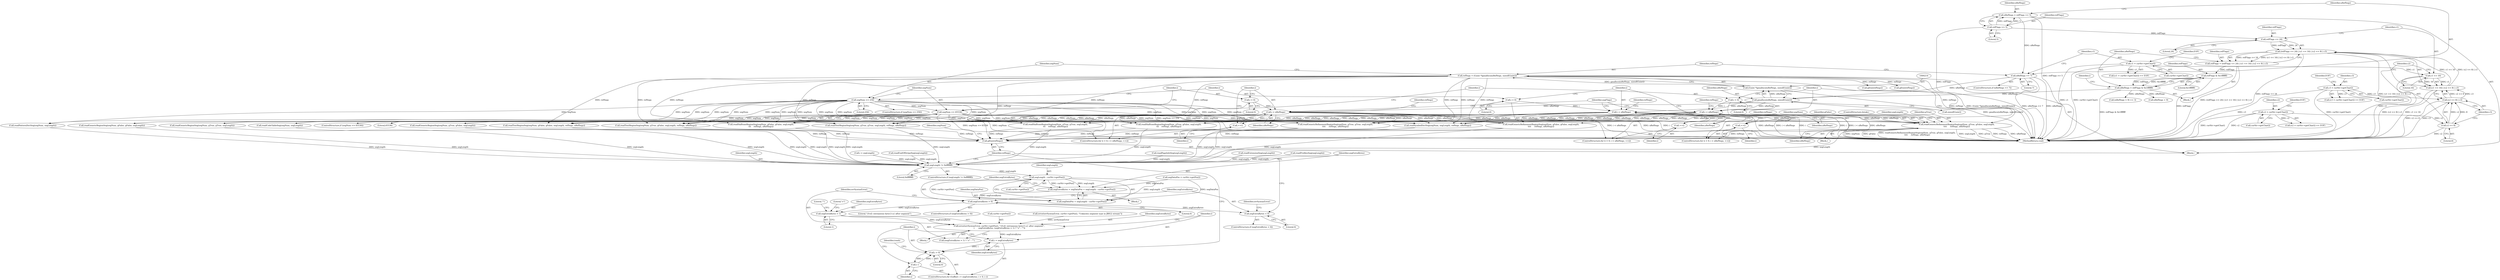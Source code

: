 digraph "0_poppler_58e04a08afee39370283c494ee2e4e392fd3b684@API" {
"1000449" [label="(Call,readGenericRefinementRegionSeg(segNum, gTrue, gFalse, segLength,\n\t\t\t\t     refSegs, nRefSegs))"];
"1000220" [label="(Call,segNum <= 256)"];
"1000245" [label="(Call,segNum <= 65536)"];
"1000211" [label="(Call,refSegs = (Guint *)gmallocn(nRefSegs, sizeof(Guint)))"];
"1000213" [label="(Call,(Guint *)gmallocn(nRefSegs, sizeof(Guint)))"];
"1000215" [label="(Call,gmallocn(nRefSegs, sizeof(Guint)))"];
"1000145" [label="(Call,nRefSegs == 7)"];
"1000139" [label="(Call,nRefSegs = refFlags >> 5)"];
"1000141" [label="(Call,refFlags >> 5)"];
"1000184" [label="(Call,nRefSegs = refFlags & 0x1fffffff)"];
"1000186" [label="(Call,refFlags & 0x1fffffff)"];
"1000169" [label="(Call,refFlags = (refFlags << 24) | (c1 << 16) | (c2 << 8) | c3)"];
"1000171" [label="(Call,(refFlags << 24) | (c1 << 16) | (c2 << 8) | c3)"];
"1000172" [label="(Call,refFlags << 24)"];
"1000175" [label="(Call,(c1 << 16) | (c2 << 8) | c3)"];
"1000176" [label="(Call,c1 << 16)"];
"1000152" [label="(Call,c1 = curStr->getChar())"];
"1000179" [label="(Call,(c2 << 8) | c3)"];
"1000180" [label="(Call,c2 << 8)"];
"1000158" [label="(Call,c2 = curStr->getChar())"];
"1000163" [label="(Call,c3 = curStr->getChar())"];
"1000253" [label="(Call,i < nRefSegs)"];
"1000250" [label="(Call,i = 0)"];
"1000256" [label="(Call,++i)"];
"1000274" [label="(Call,i < nRefSegs)"];
"1000277" [label="(Call,++i)"];
"1000271" [label="(Call,i = 0)"];
"1000228" [label="(Call,i < nRefSegs)"];
"1000225" [label="(Call,i = 0)"];
"1000231" [label="(Call,++i)"];
"1000512" [label="(Call,segLength != 0xffffffff)"];
"1000521" [label="(Call,segLength - curStr->getPos())"];
"1000517" [label="(Call,segExtraBytes = segDataPos + segLength - curStr->getPos())"];
"1000525" [label="(Call,segExtraBytes > 0)"];
"1000535" [label="(Call,segExtraBytes > 1)"];
"1000529" [label="(Call,error(errSyntaxError, curStr->getPos(), \"{0:d} extraneous byte{1:s} after segment\",\n \t      segExtraBytes, (segExtraBytes > 1) ? \"s\" : \"\"))"];
"1000543" [label="(Call,i = segExtraBytes)"];
"1000546" [label="(Call,i > 0)"];
"1000549" [label="(Call,i--)"];
"1000557" [label="(Call,segExtraBytes < 0)"];
"1000519" [label="(Call,segDataPos + segLength - curStr->getPos())"];
"1000565" [label="(Call,gfree(refSegs))"];
"1000249" [label="(ControlStructure,for (i = 0; i < nRefSegs; ++i))"];
"1000519" [label="(Call,segDataPos + segLength - curStr->getPos())"];
"1000453" [label="(Identifier,segLength)"];
"1000274" [label="(Call,i < nRefSegs)"];
"1000401" [label="(Call,readHalftoneRegionSeg(segNum, gTrue, gFalse, segLength,\n\t\t\t    refSegs, nRefSegs))"];
"1000515" [label="(Block,)"];
"1000547" [label="(Identifier,i)"];
"1000533" [label="(Identifier,segExtraBytes)"];
"1000180" [label="(Call,c2 << 8)"];
"1000449" [label="(Call,readGenericRefinementRegionSeg(segNum, gTrue, gFalse, segLength,\n\t\t\t\t     refSegs, nRefSegs))"];
"1000475" [label="(Call,readProfilesSeg(segLength))"];
"1000451" [label="(Identifier,gTrue)"];
"1000526" [label="(Identifier,segExtraBytes)"];
"1000514" [label="(Literal,0xffffffff)"];
"1000230" [label="(Identifier,nRefSegs)"];
"1000191" [label="(Identifier,i)"];
"1000528" [label="(Block,)"];
"1000573" [label="(Call,gfree(refSegs))"];
"1000254" [label="(Identifier,i)"];
"1000176" [label="(Call,c1 << 16)"];
"1000187" [label="(Identifier,refFlags)"];
"1000175" [label="(Call,(c1 << 16) | (c2 << 8) | c3)"];
"1000161" [label="(Identifier,EOF)"];
"1000158" [label="(Call,c2 = curStr->getChar())"];
"1000532" [label="(Literal,\"{0:d} extraneous byte{1:s} after segment\")"];
"1000360" [label="(Call,readTextRegionSeg(segNum, gFalse, gFalse, segLength, refSegs, nRefSegs))"];
"1000271" [label="(Call,i = 0)"];
"1000139" [label="(Call,nRefSegs = refFlags >> 5)"];
"1000154" [label="(Call,curStr->getChar())"];
"1000162" [label="(Call,(c3 = curStr->getChar()) == EOF)"];
"1000517" [label="(Call,segExtraBytes = segDataPos + segLength - curStr->getPos())"];
"1000153" [label="(Identifier,c1)"];
"1000188" [label="(Literal,0x1fffffff)"];
"1000433" [label="(Call,readGenericRegionSeg(segNum, gTrue, gTrue, segLength))"];
"1000285" [label="(Identifier,refSegs)"];
"1000226" [label="(Identifier,i)"];
"1000479" [label="(Call,readCodeTableSeg(segNum, segLength))"];
"1000277" [label="(Call,++i)"];
"1000530" [label="(Identifier,errSyntaxError)"];
"1000455" [label="(Identifier,nRefSegs)"];
"1000513" [label="(Identifier,segLength)"];
"1000454" [label="(Identifier,refSegs)"];
"1000182" [label="(Literal,8)"];
"1000179" [label="(Call,(c2 << 8) | c3)"];
"1000232" [label="(Identifier,i)"];
"1000144" [label="(ControlStructure,if (nRefSegs == 7))"];
"1000565" [label="(Call,gfree(refSegs))"];
"1000569" [label="(Call,gfree(refSegs))"];
"1000212" [label="(Identifier,refSegs)"];
"1000275" [label="(Identifier,i)"];
"1000174" [label="(Literal,24)"];
"1000253" [label="(Call,i < nRefSegs)"];
"1000256" [label="(Call,++i)"];
"1000178" [label="(Literal,16)"];
"1000118" [label="(Identifier,segNum)"];
"1000255" [label="(Identifier,nRefSegs)"];
"1000173" [label="(Identifier,refFlags)"];
"1000531" [label="(Call,curStr->getPos())"];
"1000536" [label="(Identifier,segExtraBytes)"];
"1000147" [label="(Literal,7)"];
"1000541" [label="(ControlStructure,for (Goffset i = segExtraBytes; i > 0; i--))"];
"1000227" [label="(Literal,0)"];
"1000450" [label="(Identifier,segNum)"];
"1000216" [label="(Identifier,nRefSegs)"];
"1000159" [label="(Identifier,c2)"];
"1000550" [label="(Identifier,i)"];
"1000546" [label="(Call,i > 0)"];
"1000246" [label="(Identifier,segNum)"];
"1000165" [label="(Call,curStr->getChar())"];
"1000224" [label="(ControlStructure,for (i = 0; i < nRefSegs; ++i))"];
"1000222" [label="(Literal,256)"];
"1000172" [label="(Call,refFlags << 24)"];
"1000217" [label="(Call,sizeof(Guint))"];
"1000231" [label="(Call,++i)"];
"1000535" [label="(Call,segExtraBytes > 1)"];
"1000351" [label="(Call,readSymbolDictSeg(segNum, segLength, refSegs, nRefSegs))"];
"1000169" [label="(Call,refFlags = (refFlags << 24) | (c1 << 16) | (c2 << 8) | c3)"];
"1000164" [label="(Identifier,c3)"];
"1000143" [label="(Literal,5)"];
"1000160" [label="(Call,curStr->getChar())"];
"1000521" [label="(Call,segLength - curStr->getPos())"];
"1000140" [label="(Identifier,nRefSegs)"];
"1000488" [label="(Call,error(errSyntaxError, curStr->getPos(), \"Unknown segment type in JBIG2 stream\"))"];
"1000559" [label="(Literal,0)"];
"1000184" [label="(Call,nRefSegs = refFlags & 0x1fffffff)"];
"1000529" [label="(Call,error(errSyntaxError, curStr->getPos(), \"{0:d} extraneous byte{1:s} after segment\",\n \t      segExtraBytes, (segExtraBytes > 1) ? \"s\" : \"\"))"];
"1000142" [label="(Identifier,refFlags)"];
"1000580" [label="(MethodReturn,void)"];
"1000244" [label="(ControlStructure,if (segNum <= 65536))"];
"1000392" [label="(Call,readHalftoneRegionSeg(segNum, gFalse, gFalse, segLength,\n\t\t\t    refSegs, nRefSegs))"];
"1000221" [label="(Identifier,segNum)"];
"1000151" [label="(Call,(c1 = curStr->getChar()) == EOF)"];
"1000264" [label="(Identifier,refSegs)"];
"1000537" [label="(Literal,1)"];
"1000166" [label="(Identifier,EOF)"];
"1000270" [label="(ControlStructure,for (i = 0; i < nRefSegs; ++i))"];
"1000426" [label="(Call,readGenericRegionSeg(segNum, gTrue, gFalse, segLength))"];
"1000141" [label="(Call,refFlags >> 5)"];
"1000511" [label="(ControlStructure,if (segLength != 0xffffffff))"];
"1000276" [label="(Identifier,nRefSegs)"];
"1000520" [label="(Identifier,segDataPos)"];
"1000387" [label="(Call,readPatternDictSeg(segNum, segLength))"];
"1000186" [label="(Call,refFlags & 0x1fffffff)"];
"1000548" [label="(Literal,0)"];
"1000419" [label="(Call,readGenericRegionSeg(segNum, gFalse, gFalse, segLength))"];
"1000257" [label="(Identifier,i)"];
"1000211" [label="(Call,refSegs = (Guint *)gmallocn(nRefSegs, sizeof(Guint)))"];
"1000272" [label="(Identifier,i)"];
"1000239" [label="(Identifier,refSegs)"];
"1000183" [label="(Identifier,c3)"];
"1000195" [label="(Call,(nRefSegs + 9) >> 3)"];
"1000317" [label="(Call,segDataPos = curStr->getPos())"];
"1000185" [label="(Identifier,nRefSegs)"];
"1000177" [label="(Identifier,c1)"];
"1000252" [label="(Literal,0)"];
"1000155" [label="(Identifier,EOF)"];
"1000171" [label="(Call,(refFlags << 24) | (c1 << 16) | (c2 << 8) | c3)"];
"1000549" [label="(Call,i--)"];
"1000146" [label="(Identifier,nRefSegs)"];
"1000452" [label="(Identifier,gFalse)"];
"1000556" [label="(ControlStructure,if (segExtraBytes < 0))"];
"1000496" [label="(Call,i < segLength)"];
"1000456" [label="(ControlStructure,break;)"];
"1000471" [label="(Call,readEndOfStripeSeg(segLength))"];
"1000558" [label="(Identifier,segExtraBytes)"];
"1000247" [label="(Literal,65536)"];
"1000220" [label="(Call,segNum <= 256)"];
"1000539" [label="(Literal,\"\")"];
"1000219" [label="(ControlStructure,if (segNum <= 256))"];
"1000410" [label="(Call,readHalftoneRegionSeg(segNum, gTrue, gTrue, segLength,\n\t\t\t    refSegs, nRefSegs))"];
"1000145" [label="(Call,nRefSegs == 7)"];
"1000170" [label="(Identifier,refFlags)"];
"1000291" [label="(Identifier,segFlags)"];
"1000163" [label="(Call,c3 = curStr->getChar())"];
"1000157" [label="(Call,(c2 = curStr->getChar()) == EOF)"];
"1000347" [label="(Block,)"];
"1000278" [label="(Identifier,i)"];
"1000557" [label="(Call,segExtraBytes < 0)"];
"1000251" [label="(Identifier,i)"];
"1000545" [label="(Identifier,segExtraBytes)"];
"1000525" [label="(Call,segExtraBytes > 0)"];
"1000554" [label="(Identifier,trash)"];
"1000196" [label="(Call,nRefSegs + 9)"];
"1000225" [label="(Call,i = 0)"];
"1000369" [label="(Call,readTextRegionSeg(segNum, gTrue, gFalse, segLength, refSegs, nRefSegs))"];
"1000119" [label="(Block,)"];
"1000213" [label="(Call,(Guint *)gmallocn(nRefSegs, sizeof(Guint)))"];
"1000512" [label="(Call,segLength != 0xffffffff)"];
"1000440" [label="(Call,readGenericRefinementRegionSeg(segNum, gFalse, gFalse, segLength,\n\t\t\t\t     refSegs, nRefSegs))"];
"1000534" [label="(Call,(segExtraBytes > 1) ? \"s\" : \"\")"];
"1000527" [label="(Literal,0)"];
"1000522" [label="(Identifier,segLength)"];
"1000152" [label="(Call,c1 = curStr->getChar())"];
"1000562" [label="(Identifier,errSyntaxError)"];
"1000566" [label="(Identifier,refSegs)"];
"1000524" [label="(ControlStructure,if (segExtraBytes > 0))"];
"1000467" [label="(Call,readPageInfoSeg(segLength))"];
"1000544" [label="(Identifier,i)"];
"1000228" [label="(Call,i < nRefSegs)"];
"1000273" [label="(Literal,0)"];
"1000378" [label="(Call,readTextRegionSeg(segNum, gTrue, gTrue, segLength, refSegs, nRefSegs))"];
"1000458" [label="(Call,readGenericRefinementRegionSeg(segNum, gTrue, gTrue, segLength,\n\t\t\t\t     refSegs, nRefSegs))"];
"1000538" [label="(Literal,\"s\")"];
"1000181" [label="(Identifier,c2)"];
"1000543" [label="(Call,i = segExtraBytes)"];
"1000245" [label="(Call,segNum <= 65536)"];
"1000518" [label="(Identifier,segExtraBytes)"];
"1000250" [label="(Call,i = 0)"];
"1000148" [label="(Block,)"];
"1000523" [label="(Call,curStr->getPos())"];
"1000484" [label="(Call,readExtensionSeg(segLength))"];
"1000215" [label="(Call,gmallocn(nRefSegs, sizeof(Guint)))"];
"1000229" [label="(Identifier,i)"];
"1000449" -> "1000347"  [label="AST: "];
"1000449" -> "1000455"  [label="CFG: "];
"1000450" -> "1000449"  [label="AST: "];
"1000451" -> "1000449"  [label="AST: "];
"1000452" -> "1000449"  [label="AST: "];
"1000453" -> "1000449"  [label="AST: "];
"1000454" -> "1000449"  [label="AST: "];
"1000455" -> "1000449"  [label="AST: "];
"1000456" -> "1000449"  [label="CFG: "];
"1000449" -> "1000580"  [label="DDG: nRefSegs"];
"1000449" -> "1000580"  [label="DDG: segNum"];
"1000449" -> "1000580"  [label="DDG: gFalse"];
"1000449" -> "1000580"  [label="DDG: readGenericRefinementRegionSeg(segNum, gTrue, gFalse, segLength,\n\t\t\t\t     refSegs, nRefSegs)"];
"1000449" -> "1000580"  [label="DDG: segLength"];
"1000449" -> "1000580"  [label="DDG: gTrue"];
"1000449" -> "1000580"  [label="DDG: refSegs"];
"1000220" -> "1000449"  [label="DDG: segNum"];
"1000245" -> "1000449"  [label="DDG: segNum"];
"1000211" -> "1000449"  [label="DDG: refSegs"];
"1000253" -> "1000449"  [label="DDG: nRefSegs"];
"1000274" -> "1000449"  [label="DDG: nRefSegs"];
"1000228" -> "1000449"  [label="DDG: nRefSegs"];
"1000449" -> "1000512"  [label="DDG: segLength"];
"1000449" -> "1000565"  [label="DDG: refSegs"];
"1000220" -> "1000219"  [label="AST: "];
"1000220" -> "1000222"  [label="CFG: "];
"1000221" -> "1000220"  [label="AST: "];
"1000222" -> "1000220"  [label="AST: "];
"1000226" -> "1000220"  [label="CFG: "];
"1000246" -> "1000220"  [label="CFG: "];
"1000220" -> "1000580"  [label="DDG: segNum"];
"1000220" -> "1000580"  [label="DDG: segNum <= 256"];
"1000220" -> "1000245"  [label="DDG: segNum"];
"1000220" -> "1000351"  [label="DDG: segNum"];
"1000220" -> "1000360"  [label="DDG: segNum"];
"1000220" -> "1000369"  [label="DDG: segNum"];
"1000220" -> "1000378"  [label="DDG: segNum"];
"1000220" -> "1000387"  [label="DDG: segNum"];
"1000220" -> "1000392"  [label="DDG: segNum"];
"1000220" -> "1000401"  [label="DDG: segNum"];
"1000220" -> "1000410"  [label="DDG: segNum"];
"1000220" -> "1000419"  [label="DDG: segNum"];
"1000220" -> "1000426"  [label="DDG: segNum"];
"1000220" -> "1000433"  [label="DDG: segNum"];
"1000220" -> "1000440"  [label="DDG: segNum"];
"1000220" -> "1000458"  [label="DDG: segNum"];
"1000220" -> "1000479"  [label="DDG: segNum"];
"1000245" -> "1000244"  [label="AST: "];
"1000245" -> "1000247"  [label="CFG: "];
"1000246" -> "1000245"  [label="AST: "];
"1000247" -> "1000245"  [label="AST: "];
"1000251" -> "1000245"  [label="CFG: "];
"1000272" -> "1000245"  [label="CFG: "];
"1000245" -> "1000580"  [label="DDG: segNum <= 65536"];
"1000245" -> "1000580"  [label="DDG: segNum"];
"1000245" -> "1000351"  [label="DDG: segNum"];
"1000245" -> "1000360"  [label="DDG: segNum"];
"1000245" -> "1000369"  [label="DDG: segNum"];
"1000245" -> "1000378"  [label="DDG: segNum"];
"1000245" -> "1000387"  [label="DDG: segNum"];
"1000245" -> "1000392"  [label="DDG: segNum"];
"1000245" -> "1000401"  [label="DDG: segNum"];
"1000245" -> "1000410"  [label="DDG: segNum"];
"1000245" -> "1000419"  [label="DDG: segNum"];
"1000245" -> "1000426"  [label="DDG: segNum"];
"1000245" -> "1000433"  [label="DDG: segNum"];
"1000245" -> "1000440"  [label="DDG: segNum"];
"1000245" -> "1000458"  [label="DDG: segNum"];
"1000245" -> "1000479"  [label="DDG: segNum"];
"1000211" -> "1000119"  [label="AST: "];
"1000211" -> "1000213"  [label="CFG: "];
"1000212" -> "1000211"  [label="AST: "];
"1000213" -> "1000211"  [label="AST: "];
"1000221" -> "1000211"  [label="CFG: "];
"1000211" -> "1000580"  [label="DDG: refSegs"];
"1000211" -> "1000580"  [label="DDG: (Guint *)gmallocn(nRefSegs, sizeof(Guint))"];
"1000213" -> "1000211"  [label="DDG: gmallocn(nRefSegs, sizeof(Guint))"];
"1000211" -> "1000351"  [label="DDG: refSegs"];
"1000211" -> "1000360"  [label="DDG: refSegs"];
"1000211" -> "1000369"  [label="DDG: refSegs"];
"1000211" -> "1000378"  [label="DDG: refSegs"];
"1000211" -> "1000392"  [label="DDG: refSegs"];
"1000211" -> "1000401"  [label="DDG: refSegs"];
"1000211" -> "1000410"  [label="DDG: refSegs"];
"1000211" -> "1000440"  [label="DDG: refSegs"];
"1000211" -> "1000458"  [label="DDG: refSegs"];
"1000211" -> "1000565"  [label="DDG: refSegs"];
"1000211" -> "1000569"  [label="DDG: refSegs"];
"1000211" -> "1000573"  [label="DDG: refSegs"];
"1000213" -> "1000215"  [label="CFG: "];
"1000214" -> "1000213"  [label="AST: "];
"1000215" -> "1000213"  [label="AST: "];
"1000213" -> "1000580"  [label="DDG: gmallocn(nRefSegs, sizeof(Guint))"];
"1000215" -> "1000213"  [label="DDG: nRefSegs"];
"1000215" -> "1000217"  [label="CFG: "];
"1000216" -> "1000215"  [label="AST: "];
"1000217" -> "1000215"  [label="AST: "];
"1000145" -> "1000215"  [label="DDG: nRefSegs"];
"1000184" -> "1000215"  [label="DDG: nRefSegs"];
"1000215" -> "1000228"  [label="DDG: nRefSegs"];
"1000215" -> "1000253"  [label="DDG: nRefSegs"];
"1000215" -> "1000274"  [label="DDG: nRefSegs"];
"1000145" -> "1000144"  [label="AST: "];
"1000145" -> "1000147"  [label="CFG: "];
"1000146" -> "1000145"  [label="AST: "];
"1000147" -> "1000145"  [label="AST: "];
"1000153" -> "1000145"  [label="CFG: "];
"1000212" -> "1000145"  [label="CFG: "];
"1000145" -> "1000580"  [label="DDG: nRefSegs == 7"];
"1000145" -> "1000580"  [label="DDG: nRefSegs"];
"1000139" -> "1000145"  [label="DDG: nRefSegs"];
"1000139" -> "1000119"  [label="AST: "];
"1000139" -> "1000141"  [label="CFG: "];
"1000140" -> "1000139"  [label="AST: "];
"1000141" -> "1000139"  [label="AST: "];
"1000146" -> "1000139"  [label="CFG: "];
"1000139" -> "1000580"  [label="DDG: refFlags >> 5"];
"1000141" -> "1000139"  [label="DDG: refFlags"];
"1000141" -> "1000139"  [label="DDG: 5"];
"1000141" -> "1000143"  [label="CFG: "];
"1000142" -> "1000141"  [label="AST: "];
"1000143" -> "1000141"  [label="AST: "];
"1000141" -> "1000580"  [label="DDG: refFlags"];
"1000141" -> "1000172"  [label="DDG: refFlags"];
"1000184" -> "1000148"  [label="AST: "];
"1000184" -> "1000186"  [label="CFG: "];
"1000185" -> "1000184"  [label="AST: "];
"1000186" -> "1000184"  [label="AST: "];
"1000191" -> "1000184"  [label="CFG: "];
"1000184" -> "1000580"  [label="DDG: refFlags & 0x1fffffff"];
"1000186" -> "1000184"  [label="DDG: refFlags"];
"1000186" -> "1000184"  [label="DDG: 0x1fffffff"];
"1000184" -> "1000195"  [label="DDG: nRefSegs"];
"1000184" -> "1000196"  [label="DDG: nRefSegs"];
"1000186" -> "1000188"  [label="CFG: "];
"1000187" -> "1000186"  [label="AST: "];
"1000188" -> "1000186"  [label="AST: "];
"1000186" -> "1000580"  [label="DDG: refFlags"];
"1000169" -> "1000186"  [label="DDG: refFlags"];
"1000169" -> "1000148"  [label="AST: "];
"1000169" -> "1000171"  [label="CFG: "];
"1000170" -> "1000169"  [label="AST: "];
"1000171" -> "1000169"  [label="AST: "];
"1000185" -> "1000169"  [label="CFG: "];
"1000169" -> "1000580"  [label="DDG: (refFlags << 24) | (c1 << 16) | (c2 << 8) | c3"];
"1000171" -> "1000169"  [label="DDG: refFlags << 24"];
"1000171" -> "1000169"  [label="DDG: (c1 << 16) | (c2 << 8) | c3"];
"1000171" -> "1000175"  [label="CFG: "];
"1000172" -> "1000171"  [label="AST: "];
"1000175" -> "1000171"  [label="AST: "];
"1000171" -> "1000580"  [label="DDG: refFlags << 24"];
"1000171" -> "1000580"  [label="DDG: (c1 << 16) | (c2 << 8) | c3"];
"1000172" -> "1000171"  [label="DDG: refFlags"];
"1000172" -> "1000171"  [label="DDG: 24"];
"1000175" -> "1000171"  [label="DDG: c1 << 16"];
"1000175" -> "1000171"  [label="DDG: (c2 << 8) | c3"];
"1000172" -> "1000174"  [label="CFG: "];
"1000173" -> "1000172"  [label="AST: "];
"1000174" -> "1000172"  [label="AST: "];
"1000177" -> "1000172"  [label="CFG: "];
"1000175" -> "1000179"  [label="CFG: "];
"1000176" -> "1000175"  [label="AST: "];
"1000179" -> "1000175"  [label="AST: "];
"1000175" -> "1000580"  [label="DDG: (c2 << 8) | c3"];
"1000175" -> "1000580"  [label="DDG: c1 << 16"];
"1000176" -> "1000175"  [label="DDG: c1"];
"1000176" -> "1000175"  [label="DDG: 16"];
"1000179" -> "1000175"  [label="DDG: c2 << 8"];
"1000179" -> "1000175"  [label="DDG: c3"];
"1000176" -> "1000178"  [label="CFG: "];
"1000177" -> "1000176"  [label="AST: "];
"1000178" -> "1000176"  [label="AST: "];
"1000181" -> "1000176"  [label="CFG: "];
"1000176" -> "1000580"  [label="DDG: c1"];
"1000152" -> "1000176"  [label="DDG: c1"];
"1000152" -> "1000151"  [label="AST: "];
"1000152" -> "1000154"  [label="CFG: "];
"1000153" -> "1000152"  [label="AST: "];
"1000154" -> "1000152"  [label="AST: "];
"1000155" -> "1000152"  [label="CFG: "];
"1000152" -> "1000580"  [label="DDG: c1"];
"1000152" -> "1000580"  [label="DDG: curStr->getChar()"];
"1000152" -> "1000151"  [label="DDG: c1"];
"1000179" -> "1000183"  [label="CFG: "];
"1000180" -> "1000179"  [label="AST: "];
"1000183" -> "1000179"  [label="AST: "];
"1000179" -> "1000580"  [label="DDG: c2 << 8"];
"1000179" -> "1000580"  [label="DDG: c3"];
"1000180" -> "1000179"  [label="DDG: c2"];
"1000180" -> "1000179"  [label="DDG: 8"];
"1000163" -> "1000179"  [label="DDG: c3"];
"1000180" -> "1000182"  [label="CFG: "];
"1000181" -> "1000180"  [label="AST: "];
"1000182" -> "1000180"  [label="AST: "];
"1000183" -> "1000180"  [label="CFG: "];
"1000180" -> "1000580"  [label="DDG: c2"];
"1000158" -> "1000180"  [label="DDG: c2"];
"1000158" -> "1000157"  [label="AST: "];
"1000158" -> "1000160"  [label="CFG: "];
"1000159" -> "1000158"  [label="AST: "];
"1000160" -> "1000158"  [label="AST: "];
"1000161" -> "1000158"  [label="CFG: "];
"1000158" -> "1000580"  [label="DDG: c2"];
"1000158" -> "1000580"  [label="DDG: curStr->getChar()"];
"1000158" -> "1000157"  [label="DDG: c2"];
"1000163" -> "1000162"  [label="AST: "];
"1000163" -> "1000165"  [label="CFG: "];
"1000164" -> "1000163"  [label="AST: "];
"1000165" -> "1000163"  [label="AST: "];
"1000166" -> "1000163"  [label="CFG: "];
"1000163" -> "1000580"  [label="DDG: c3"];
"1000163" -> "1000580"  [label="DDG: curStr->getChar()"];
"1000163" -> "1000162"  [label="DDG: c3"];
"1000253" -> "1000249"  [label="AST: "];
"1000253" -> "1000255"  [label="CFG: "];
"1000254" -> "1000253"  [label="AST: "];
"1000255" -> "1000253"  [label="AST: "];
"1000264" -> "1000253"  [label="CFG: "];
"1000291" -> "1000253"  [label="CFG: "];
"1000253" -> "1000580"  [label="DDG: i < nRefSegs"];
"1000253" -> "1000580"  [label="DDG: nRefSegs"];
"1000253" -> "1000580"  [label="DDG: i"];
"1000250" -> "1000253"  [label="DDG: i"];
"1000256" -> "1000253"  [label="DDG: i"];
"1000253" -> "1000256"  [label="DDG: i"];
"1000253" -> "1000351"  [label="DDG: nRefSegs"];
"1000253" -> "1000360"  [label="DDG: nRefSegs"];
"1000253" -> "1000369"  [label="DDG: nRefSegs"];
"1000253" -> "1000378"  [label="DDG: nRefSegs"];
"1000253" -> "1000392"  [label="DDG: nRefSegs"];
"1000253" -> "1000401"  [label="DDG: nRefSegs"];
"1000253" -> "1000410"  [label="DDG: nRefSegs"];
"1000253" -> "1000440"  [label="DDG: nRefSegs"];
"1000253" -> "1000458"  [label="DDG: nRefSegs"];
"1000250" -> "1000249"  [label="AST: "];
"1000250" -> "1000252"  [label="CFG: "];
"1000251" -> "1000250"  [label="AST: "];
"1000252" -> "1000250"  [label="AST: "];
"1000254" -> "1000250"  [label="CFG: "];
"1000256" -> "1000249"  [label="AST: "];
"1000256" -> "1000257"  [label="CFG: "];
"1000257" -> "1000256"  [label="AST: "];
"1000254" -> "1000256"  [label="CFG: "];
"1000274" -> "1000270"  [label="AST: "];
"1000274" -> "1000276"  [label="CFG: "];
"1000275" -> "1000274"  [label="AST: "];
"1000276" -> "1000274"  [label="AST: "];
"1000285" -> "1000274"  [label="CFG: "];
"1000291" -> "1000274"  [label="CFG: "];
"1000274" -> "1000580"  [label="DDG: i"];
"1000274" -> "1000580"  [label="DDG: i < nRefSegs"];
"1000274" -> "1000580"  [label="DDG: nRefSegs"];
"1000277" -> "1000274"  [label="DDG: i"];
"1000271" -> "1000274"  [label="DDG: i"];
"1000274" -> "1000277"  [label="DDG: i"];
"1000274" -> "1000351"  [label="DDG: nRefSegs"];
"1000274" -> "1000360"  [label="DDG: nRefSegs"];
"1000274" -> "1000369"  [label="DDG: nRefSegs"];
"1000274" -> "1000378"  [label="DDG: nRefSegs"];
"1000274" -> "1000392"  [label="DDG: nRefSegs"];
"1000274" -> "1000401"  [label="DDG: nRefSegs"];
"1000274" -> "1000410"  [label="DDG: nRefSegs"];
"1000274" -> "1000440"  [label="DDG: nRefSegs"];
"1000274" -> "1000458"  [label="DDG: nRefSegs"];
"1000277" -> "1000270"  [label="AST: "];
"1000277" -> "1000278"  [label="CFG: "];
"1000278" -> "1000277"  [label="AST: "];
"1000275" -> "1000277"  [label="CFG: "];
"1000271" -> "1000270"  [label="AST: "];
"1000271" -> "1000273"  [label="CFG: "];
"1000272" -> "1000271"  [label="AST: "];
"1000273" -> "1000271"  [label="AST: "];
"1000275" -> "1000271"  [label="CFG: "];
"1000228" -> "1000224"  [label="AST: "];
"1000228" -> "1000230"  [label="CFG: "];
"1000229" -> "1000228"  [label="AST: "];
"1000230" -> "1000228"  [label="AST: "];
"1000239" -> "1000228"  [label="CFG: "];
"1000291" -> "1000228"  [label="CFG: "];
"1000228" -> "1000580"  [label="DDG: i < nRefSegs"];
"1000228" -> "1000580"  [label="DDG: i"];
"1000228" -> "1000580"  [label="DDG: nRefSegs"];
"1000225" -> "1000228"  [label="DDG: i"];
"1000231" -> "1000228"  [label="DDG: i"];
"1000228" -> "1000231"  [label="DDG: i"];
"1000228" -> "1000351"  [label="DDG: nRefSegs"];
"1000228" -> "1000360"  [label="DDG: nRefSegs"];
"1000228" -> "1000369"  [label="DDG: nRefSegs"];
"1000228" -> "1000378"  [label="DDG: nRefSegs"];
"1000228" -> "1000392"  [label="DDG: nRefSegs"];
"1000228" -> "1000401"  [label="DDG: nRefSegs"];
"1000228" -> "1000410"  [label="DDG: nRefSegs"];
"1000228" -> "1000440"  [label="DDG: nRefSegs"];
"1000228" -> "1000458"  [label="DDG: nRefSegs"];
"1000225" -> "1000224"  [label="AST: "];
"1000225" -> "1000227"  [label="CFG: "];
"1000226" -> "1000225"  [label="AST: "];
"1000227" -> "1000225"  [label="AST: "];
"1000229" -> "1000225"  [label="CFG: "];
"1000231" -> "1000224"  [label="AST: "];
"1000231" -> "1000232"  [label="CFG: "];
"1000232" -> "1000231"  [label="AST: "];
"1000229" -> "1000231"  [label="CFG: "];
"1000512" -> "1000511"  [label="AST: "];
"1000512" -> "1000514"  [label="CFG: "];
"1000513" -> "1000512"  [label="AST: "];
"1000514" -> "1000512"  [label="AST: "];
"1000518" -> "1000512"  [label="CFG: "];
"1000566" -> "1000512"  [label="CFG: "];
"1000392" -> "1000512"  [label="DDG: segLength"];
"1000401" -> "1000512"  [label="DDG: segLength"];
"1000360" -> "1000512"  [label="DDG: segLength"];
"1000467" -> "1000512"  [label="DDG: segLength"];
"1000351" -> "1000512"  [label="DDG: segLength"];
"1000419" -> "1000512"  [label="DDG: segLength"];
"1000369" -> "1000512"  [label="DDG: segLength"];
"1000378" -> "1000512"  [label="DDG: segLength"];
"1000458" -> "1000512"  [label="DDG: segLength"];
"1000479" -> "1000512"  [label="DDG: segLength"];
"1000426" -> "1000512"  [label="DDG: segLength"];
"1000433" -> "1000512"  [label="DDG: segLength"];
"1000387" -> "1000512"  [label="DDG: segLength"];
"1000496" -> "1000512"  [label="DDG: segLength"];
"1000471" -> "1000512"  [label="DDG: segLength"];
"1000410" -> "1000512"  [label="DDG: segLength"];
"1000475" -> "1000512"  [label="DDG: segLength"];
"1000484" -> "1000512"  [label="DDG: segLength"];
"1000440" -> "1000512"  [label="DDG: segLength"];
"1000512" -> "1000521"  [label="DDG: segLength"];
"1000521" -> "1000519"  [label="AST: "];
"1000521" -> "1000523"  [label="CFG: "];
"1000522" -> "1000521"  [label="AST: "];
"1000523" -> "1000521"  [label="AST: "];
"1000519" -> "1000521"  [label="CFG: "];
"1000521" -> "1000517"  [label="DDG: segLength"];
"1000521" -> "1000517"  [label="DDG: curStr->getPos()"];
"1000521" -> "1000519"  [label="DDG: segLength"];
"1000521" -> "1000519"  [label="DDG: curStr->getPos()"];
"1000517" -> "1000515"  [label="AST: "];
"1000517" -> "1000519"  [label="CFG: "];
"1000518" -> "1000517"  [label="AST: "];
"1000519" -> "1000517"  [label="AST: "];
"1000526" -> "1000517"  [label="CFG: "];
"1000317" -> "1000517"  [label="DDG: segDataPos"];
"1000517" -> "1000525"  [label="DDG: segExtraBytes"];
"1000525" -> "1000524"  [label="AST: "];
"1000525" -> "1000527"  [label="CFG: "];
"1000526" -> "1000525"  [label="AST: "];
"1000527" -> "1000525"  [label="AST: "];
"1000530" -> "1000525"  [label="CFG: "];
"1000558" -> "1000525"  [label="CFG: "];
"1000525" -> "1000535"  [label="DDG: segExtraBytes"];
"1000525" -> "1000557"  [label="DDG: segExtraBytes"];
"1000535" -> "1000534"  [label="AST: "];
"1000535" -> "1000537"  [label="CFG: "];
"1000536" -> "1000535"  [label="AST: "];
"1000537" -> "1000535"  [label="AST: "];
"1000538" -> "1000535"  [label="CFG: "];
"1000539" -> "1000535"  [label="CFG: "];
"1000535" -> "1000529"  [label="DDG: segExtraBytes"];
"1000529" -> "1000528"  [label="AST: "];
"1000529" -> "1000534"  [label="CFG: "];
"1000530" -> "1000529"  [label="AST: "];
"1000531" -> "1000529"  [label="AST: "];
"1000532" -> "1000529"  [label="AST: "];
"1000533" -> "1000529"  [label="AST: "];
"1000534" -> "1000529"  [label="AST: "];
"1000544" -> "1000529"  [label="CFG: "];
"1000488" -> "1000529"  [label="DDG: errSyntaxError"];
"1000529" -> "1000543"  [label="DDG: segExtraBytes"];
"1000543" -> "1000541"  [label="AST: "];
"1000543" -> "1000545"  [label="CFG: "];
"1000544" -> "1000543"  [label="AST: "];
"1000545" -> "1000543"  [label="AST: "];
"1000547" -> "1000543"  [label="CFG: "];
"1000543" -> "1000546"  [label="DDG: i"];
"1000546" -> "1000541"  [label="AST: "];
"1000546" -> "1000548"  [label="CFG: "];
"1000547" -> "1000546"  [label="AST: "];
"1000548" -> "1000546"  [label="AST: "];
"1000554" -> "1000546"  [label="CFG: "];
"1000566" -> "1000546"  [label="CFG: "];
"1000549" -> "1000546"  [label="DDG: i"];
"1000546" -> "1000549"  [label="DDG: i"];
"1000549" -> "1000541"  [label="AST: "];
"1000549" -> "1000550"  [label="CFG: "];
"1000550" -> "1000549"  [label="AST: "];
"1000547" -> "1000549"  [label="CFG: "];
"1000557" -> "1000556"  [label="AST: "];
"1000557" -> "1000559"  [label="CFG: "];
"1000558" -> "1000557"  [label="AST: "];
"1000559" -> "1000557"  [label="AST: "];
"1000562" -> "1000557"  [label="CFG: "];
"1000566" -> "1000557"  [label="CFG: "];
"1000520" -> "1000519"  [label="AST: "];
"1000317" -> "1000519"  [label="DDG: segDataPos"];
"1000565" -> "1000119"  [label="AST: "];
"1000565" -> "1000566"  [label="CFG: "];
"1000566" -> "1000565"  [label="AST: "];
"1000118" -> "1000565"  [label="CFG: "];
"1000360" -> "1000565"  [label="DDG: refSegs"];
"1000392" -> "1000565"  [label="DDG: refSegs"];
"1000378" -> "1000565"  [label="DDG: refSegs"];
"1000458" -> "1000565"  [label="DDG: refSegs"];
"1000440" -> "1000565"  [label="DDG: refSegs"];
"1000410" -> "1000565"  [label="DDG: refSegs"];
"1000401" -> "1000565"  [label="DDG: refSegs"];
"1000351" -> "1000565"  [label="DDG: refSegs"];
"1000369" -> "1000565"  [label="DDG: refSegs"];
}
